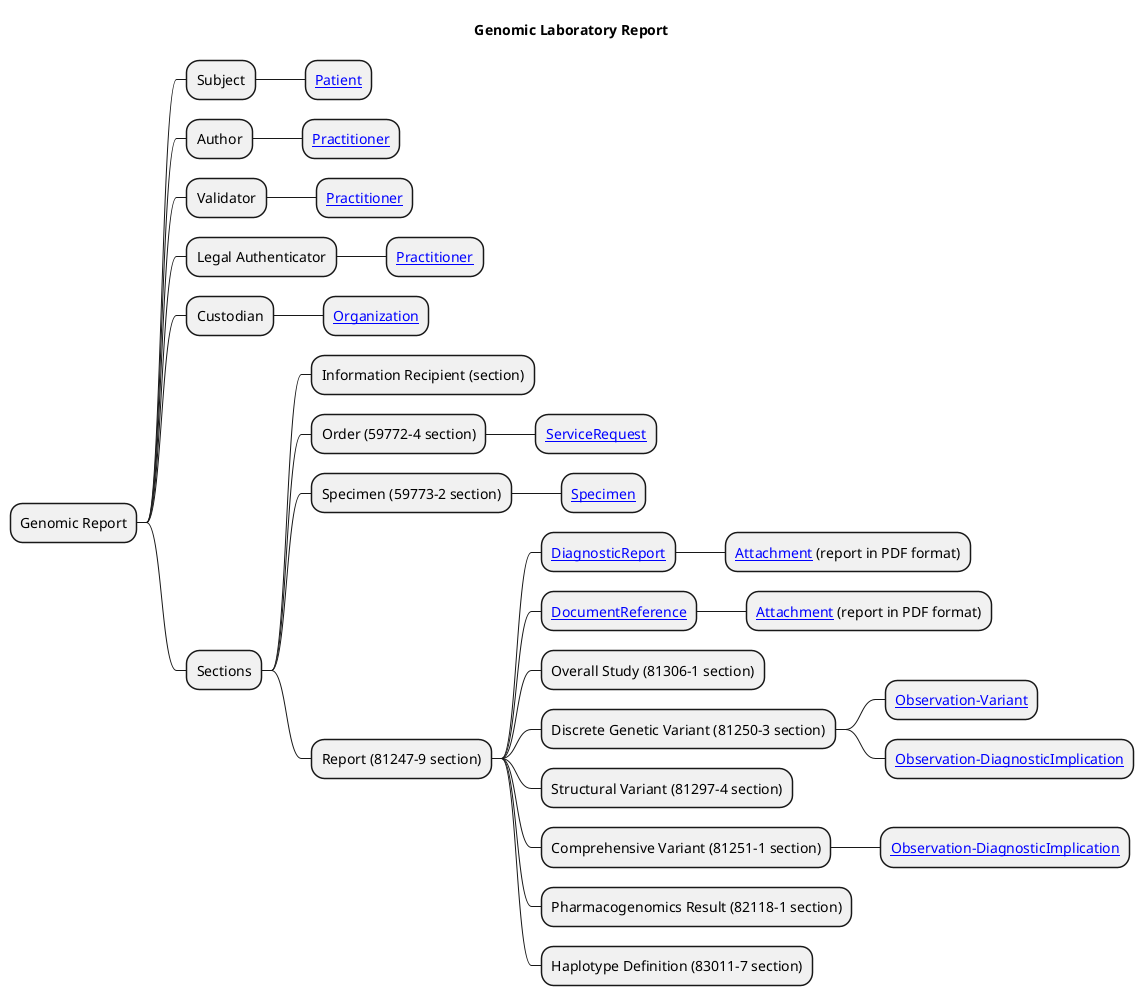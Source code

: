 @startmindmap

title "Genomic Laboratory Report"

* Genomic Report
** Subject
*** [[StructureDefinition-Patient.html Patient]]
** Author
*** [[StructureDefinition-Practitioner.html Practitioner]]
** Validator
*** [[StructureDefinition-Practitioner.html Practitioner]]
** Legal Authenticator
*** [[StructureDefinition-Practitioner.html Practitioner]]
** Custodian
*** [[StructureDefinition-Organization.html Organization]]
** Sections
*** Information Recipient (section)
*** Order (59772-4 section)
**** [[StructureDefinition-ServiceRequest.html ServiceRequest]]
*** Specimen (59773-2 section)
**** [[StructureDefinition-Specimen.html Specimen]]
*** Report (81247-9 section)
**** [[StructureDefinition-DiagnosticReport.html DiagnosticReport]]
***** [[StructureDefinition-NWAttachment.html Attachment]] (report in PDF format)
**** [[StructureDefinition-DocumentReference.html DocumentReference]]
***** [[StructureDefinition-NWAttachment.html Attachment]] (report in PDF format)
**** Overall Study (81306-1 section)
**** Discrete Genetic Variant (81250-3 section)
***** [[StructureDefinition-Observation-Variant.html Observation-Variant]]
***** [[StructureDefinition-Observation-DiagnosticImplication.html Observation-DiagnosticImplication]]
**** Structural Variant (81297-4 section)
**** Comprehensive Variant (81251-1 section)
***** [[StructureDefinition-Observation-DiagnosticImplication.html Observation-DiagnosticImplication]]
**** Pharmacogenomics Result (82118-1 section)
**** Haplotype Definition (83011-7 section)


@endmindmap
